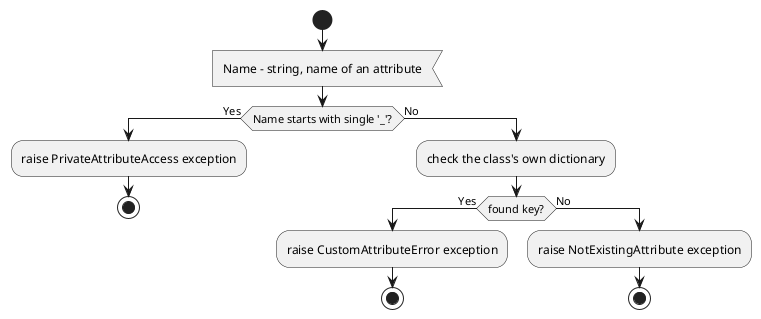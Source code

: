 @startuml fixed_class_delattr

start

:Name - string, name of an attribute<

if (Name starts with single '_'?) then (Yes)
    :raise PrivateAttributeAccess exception;
    
    stop
else (No)
    :check the class's own dictionary;

    if (found key?) then (Yes)
        :raise CustomAttributeError exception;
        
        stop
    else (No)
        :raise NotExistingAttribute exception;
        
        stop
    endif
endif

@enduml